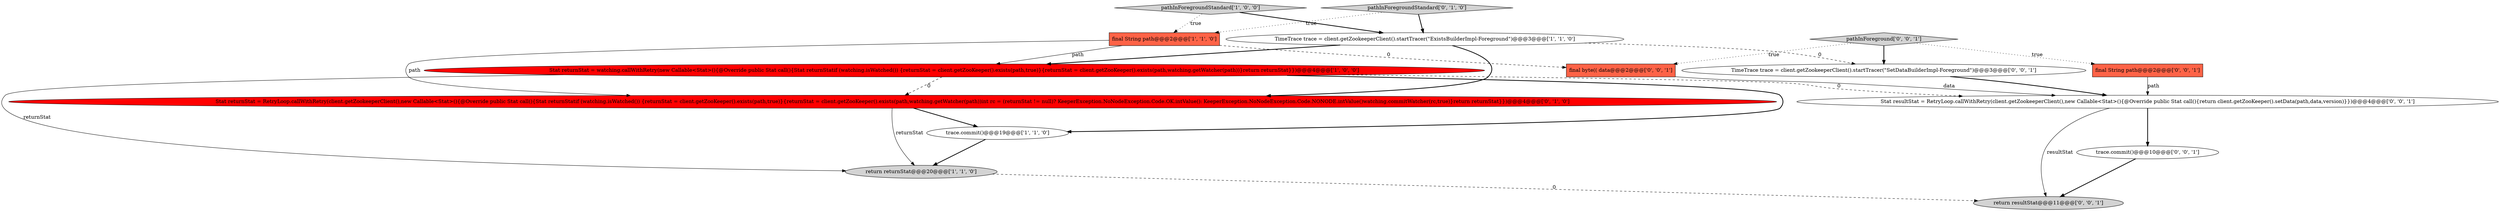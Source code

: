 digraph {
5 [style = filled, label = "Stat returnStat = watching.callWithRetry(new Callable<Stat>(){@Override public Stat call(){Stat returnStatif (watching.isWatched()) {returnStat = client.getZooKeeper().exists(path,true)}{returnStat = client.getZooKeeper().exists(path,watching.getWatcher(path))}return returnStat}})@@@4@@@['1', '0', '0']", fillcolor = red, shape = ellipse image = "AAA1AAABBB1BBB"];
12 [style = filled, label = "Stat resultStat = RetryLoop.callWithRetry(client.getZookeeperClient(),new Callable<Stat>(){@Override public Stat call(){return client.getZooKeeper().setData(path,data,version)}})@@@4@@@['0', '0', '1']", fillcolor = white, shape = ellipse image = "AAA0AAABBB3BBB"];
11 [style = filled, label = "TimeTrace trace = client.getZookeeperClient().startTracer(\"SetDataBuilderImpl-Foreground\")@@@3@@@['0', '0', '1']", fillcolor = white, shape = ellipse image = "AAA0AAABBB3BBB"];
1 [style = filled, label = "pathInForegroundStandard['1', '0', '0']", fillcolor = lightgray, shape = diamond image = "AAA0AAABBB1BBB"];
4 [style = filled, label = "final String path@@@2@@@['1', '1', '0']", fillcolor = tomato, shape = box image = "AAA0AAABBB1BBB"];
13 [style = filled, label = "final String path@@@2@@@['0', '0', '1']", fillcolor = tomato, shape = box image = "AAA0AAABBB3BBB"];
0 [style = filled, label = "TimeTrace trace = client.getZookeeperClient().startTracer(\"ExistsBuilderImpl-Foreground\")@@@3@@@['1', '1', '0']", fillcolor = white, shape = ellipse image = "AAA0AAABBB1BBB"];
9 [style = filled, label = "pathInForeground['0', '0', '1']", fillcolor = lightgray, shape = diamond image = "AAA0AAABBB3BBB"];
14 [style = filled, label = "final byte(( data@@@2@@@['0', '0', '1']", fillcolor = tomato, shape = box image = "AAA0AAABBB3BBB"];
8 [style = filled, label = "trace.commit()@@@10@@@['0', '0', '1']", fillcolor = white, shape = ellipse image = "AAA0AAABBB3BBB"];
10 [style = filled, label = "return resultStat@@@11@@@['0', '0', '1']", fillcolor = lightgray, shape = ellipse image = "AAA0AAABBB3BBB"];
7 [style = filled, label = "Stat returnStat = RetryLoop.callWithRetry(client.getZookeeperClient(),new Callable<Stat>(){@Override public Stat call(){Stat returnStatif (watching.isWatched()) {returnStat = client.getZooKeeper().exists(path,true)}{returnStat = client.getZooKeeper().exists(path,watching.getWatcher(path))int rc = (returnStat != null)? KeeperException.NoNodeException.Code.OK.intValue(): KeeperException.NoNodeException.Code.NONODE.intValue()watching.commitWatcher(rc,true)}return returnStat}})@@@4@@@['0', '1', '0']", fillcolor = red, shape = ellipse image = "AAA1AAABBB2BBB"];
6 [style = filled, label = "pathInForegroundStandard['0', '1', '0']", fillcolor = lightgray, shape = diamond image = "AAA0AAABBB2BBB"];
2 [style = filled, label = "trace.commit()@@@19@@@['1', '1', '0']", fillcolor = white, shape = ellipse image = "AAA0AAABBB1BBB"];
3 [style = filled, label = "return returnStat@@@20@@@['1', '1', '0']", fillcolor = lightgray, shape = ellipse image = "AAA0AAABBB1BBB"];
4->7 [style = solid, label="path"];
8->10 [style = bold, label=""];
14->12 [style = solid, label="data"];
5->12 [style = dashed, label="0"];
9->11 [style = bold, label=""];
13->12 [style = solid, label="path"];
2->3 [style = bold, label=""];
7->3 [style = solid, label="returnStat"];
11->12 [style = bold, label=""];
6->0 [style = bold, label=""];
1->4 [style = dotted, label="true"];
1->0 [style = bold, label=""];
0->11 [style = dashed, label="0"];
12->10 [style = solid, label="resultStat"];
9->14 [style = dotted, label="true"];
0->7 [style = bold, label=""];
5->3 [style = solid, label="returnStat"];
5->2 [style = bold, label=""];
6->4 [style = dotted, label="true"];
7->2 [style = bold, label=""];
12->8 [style = bold, label=""];
9->13 [style = dotted, label="true"];
4->14 [style = dashed, label="0"];
4->5 [style = solid, label="path"];
3->10 [style = dashed, label="0"];
5->7 [style = dashed, label="0"];
0->5 [style = bold, label=""];
}
